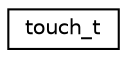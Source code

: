 digraph "Graphical Class Hierarchy"
{
 // LATEX_PDF_SIZE
  edge [fontname="Helvetica",fontsize="10",labelfontname="Helvetica",labelfontsize="10"];
  node [fontname="Helvetica",fontsize="10",shape=record];
  rankdir="LR";
  Node0 [label="touch_t",height=0.2,width=0.4,color="black", fillcolor="white", style="filled",URL="$structtouch__t.html",tooltip="Touch coordinates."];
}
